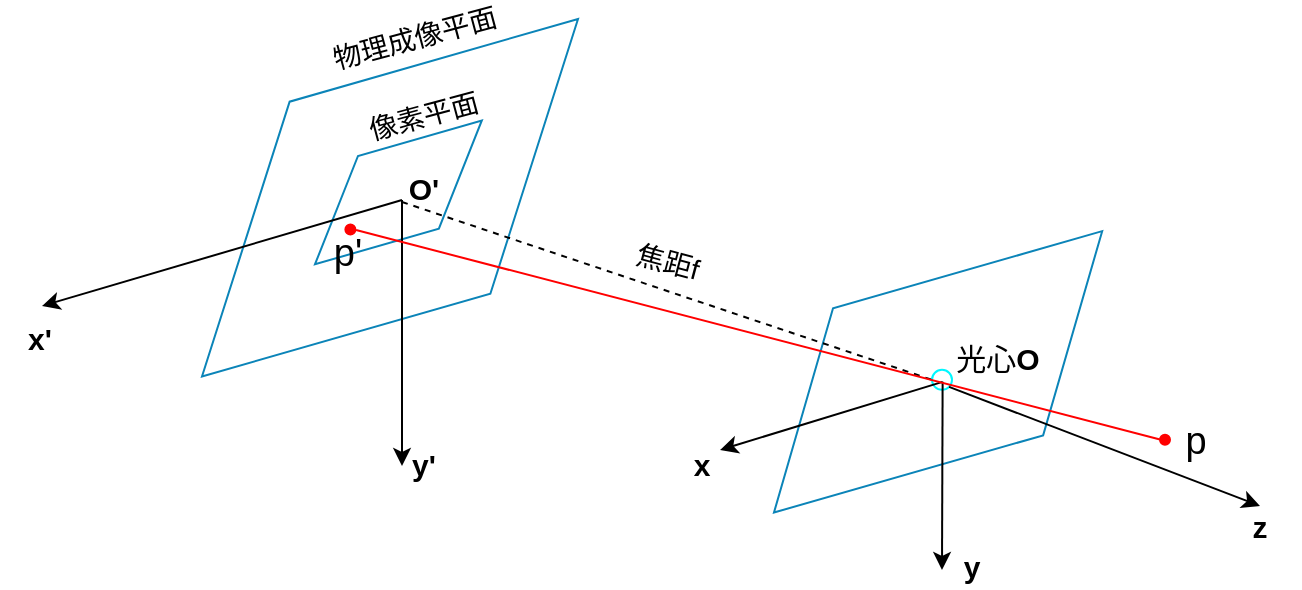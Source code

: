 <mxfile version="14.4.9" type="github">
  <diagram id="WRzdULnW6Vfhu5xPQpba" name="Page-1">
    <mxGraphModel dx="2249" dy="762" grid="1" gridSize="10" guides="1" tooltips="1" connect="1" arrows="1" fold="1" page="1" pageScale="1" pageWidth="827" pageHeight="1169" math="0" shadow="0">
      <root>
        <mxCell id="0" />
        <mxCell id="1" parent="0" />
        <mxCell id="khOET2NIEh_R82iqiIjk-8" value="" style="shape=parallelogram;perimeter=parallelogramPerimeter;whiteSpace=wrap;html=1;fixedSize=1;size=56.52;rotation=344;fillColor=#FFFFFF;strokeColor=#0B84B8;" parent="1" vertex="1">
          <mxGeometry x="340.78" y="197.92" width="196.52" height="90" as="geometry" />
        </mxCell>
        <mxCell id="khOET2NIEh_R82iqiIjk-1" value="" style="shape=parallelogram;perimeter=parallelogramPerimeter;whiteSpace=wrap;html=1;fixedSize=1;size=80;rotation=344;strokeColor=#0B84B8;fillColor=#FFFFFF;" parent="1" vertex="1">
          <mxGeometry x="50" y="95.87" width="230" height="120" as="geometry" />
        </mxCell>
        <mxCell id="khOET2NIEh_R82iqiIjk-3" value="" style="shape=parallelogram;perimeter=parallelogramPerimeter;whiteSpace=wrap;html=1;fixedSize=1;size=35.57;rotation=344;fillColor=#FFFFFF;strokeColor=#0B84B8;" parent="1" vertex="1">
          <mxGeometry x="119.22" y="130.11" width="99.99" height="46.12" as="geometry" />
        </mxCell>
        <mxCell id="khOET2NIEh_R82iqiIjk-5" value="" style="endArrow=classic;html=1;" parent="1" edge="1">
          <mxGeometry width="50" height="50" relative="1" as="geometry">
            <mxPoint x="171" y="157" as="sourcePoint" />
            <mxPoint x="-9" y="210" as="targetPoint" />
          </mxGeometry>
        </mxCell>
        <mxCell id="khOET2NIEh_R82iqiIjk-6" value="" style="endArrow=classic;html=1;" parent="1" edge="1">
          <mxGeometry width="50" height="50" relative="1" as="geometry">
            <mxPoint x="171" y="157" as="sourcePoint" />
            <mxPoint x="171" y="290" as="targetPoint" />
          </mxGeometry>
        </mxCell>
        <mxCell id="khOET2NIEh_R82iqiIjk-9" value="" style="ellipse;whiteSpace=wrap;html=1;strokeColor=#00F7FF;fillColor=#FFFFFF;" parent="1" vertex="1">
          <mxGeometry x="436" y="241.92" width="10" height="10" as="geometry" />
        </mxCell>
        <mxCell id="khOET2NIEh_R82iqiIjk-11" value="" style="endArrow=none;dashed=1;html=1;entryX=0;entryY=0.5;entryDx=0;entryDy=0;" parent="1" target="khOET2NIEh_R82iqiIjk-9" edge="1">
          <mxGeometry width="50" height="50" relative="1" as="geometry">
            <mxPoint x="171" y="158" as="sourcePoint" />
            <mxPoint x="431" y="198" as="targetPoint" />
          </mxGeometry>
        </mxCell>
        <mxCell id="khOET2NIEh_R82iqiIjk-12" value="" style="endArrow=classic;html=1;exitX=1;exitY=1;exitDx=0;exitDy=0;" parent="1" source="khOET2NIEh_R82iqiIjk-9" edge="1">
          <mxGeometry width="50" height="50" relative="1" as="geometry">
            <mxPoint x="380" y="250" as="sourcePoint" />
            <mxPoint x="600" y="310" as="targetPoint" />
          </mxGeometry>
        </mxCell>
        <mxCell id="khOET2NIEh_R82iqiIjk-13" value="" style="endArrow=classic;html=1;" parent="1" edge="1">
          <mxGeometry width="50" height="50" relative="1" as="geometry">
            <mxPoint x="441.31" y="247.92" as="sourcePoint" />
            <mxPoint x="330" y="282" as="targetPoint" />
          </mxGeometry>
        </mxCell>
        <mxCell id="khOET2NIEh_R82iqiIjk-14" value="" style="endArrow=classic;html=1;" parent="1" edge="1">
          <mxGeometry width="50" height="50" relative="1" as="geometry">
            <mxPoint x="441.31" y="247.92" as="sourcePoint" />
            <mxPoint x="441" y="342" as="targetPoint" />
          </mxGeometry>
        </mxCell>
        <mxCell id="khOET2NIEh_R82iqiIjk-15" value="" style="endArrow=none;html=1;exitX=0.173;exitY=0.676;exitDx=0;exitDy=0;exitPerimeter=0;fillColor=#a20025;strokeColor=#FF0000;" parent="1" edge="1">
          <mxGeometry width="50" height="50" relative="1" as="geometry">
            <mxPoint x="148.022" y="171.985" as="sourcePoint" />
            <mxPoint x="550" y="276.786" as="targetPoint" />
          </mxGeometry>
        </mxCell>
        <mxCell id="khOET2NIEh_R82iqiIjk-17" value="&lt;font style=&quot;font-size: 19px&quot;&gt;p&#39;&lt;/font&gt;" style="text;html=1;strokeColor=none;fillColor=none;align=center;verticalAlign=middle;whiteSpace=wrap;rounded=0;" parent="1" vertex="1">
          <mxGeometry x="134.19" y="173" width="20" height="22" as="geometry" />
        </mxCell>
        <mxCell id="khOET2NIEh_R82iqiIjk-18" value="&lt;font style=&quot;font-size: 14px&quot;&gt;像素平面&lt;/font&gt;" style="text;html=1;strokeColor=none;fillColor=none;align=center;verticalAlign=middle;whiteSpace=wrap;rounded=0;rotation=-15;" parent="1" vertex="1">
          <mxGeometry x="152" y="115" width="60" as="geometry" />
        </mxCell>
        <mxCell id="khOET2NIEh_R82iqiIjk-19" value="&lt;font style=&quot;font-size: 14px&quot;&gt;物理成像平面&lt;/font&gt;" style="text;html=1;strokeColor=none;fillColor=none;align=center;verticalAlign=middle;whiteSpace=wrap;rounded=0;rotation=-15;" parent="1" vertex="1">
          <mxGeometry x="130.28" y="75.83" width="94.69" as="geometry" />
        </mxCell>
        <mxCell id="khOET2NIEh_R82iqiIjk-20" value="" style="ellipse;whiteSpace=wrap;html=1;fillColor=#FF0000;strokeColor=#FF0000;" parent="1" vertex="1">
          <mxGeometry x="550" y="274.42" width="5" height="5" as="geometry" />
        </mxCell>
        <mxCell id="khOET2NIEh_R82iqiIjk-21" value="" style="ellipse;whiteSpace=wrap;html=1;fillColor=#FF0000;strokeColor=#FF0000;" parent="1" vertex="1">
          <mxGeometry x="142.69" y="169.23" width="5" height="5" as="geometry" />
        </mxCell>
        <mxCell id="khOET2NIEh_R82iqiIjk-22" value="&lt;font size=&quot;1&quot;&gt;&lt;b style=&quot;font-size: 15px&quot;&gt;O&#39;&lt;/b&gt;&lt;/font&gt;" style="text;html=1;strokeColor=none;fillColor=none;align=center;verticalAlign=middle;whiteSpace=wrap;rounded=0;" parent="1" vertex="1">
          <mxGeometry x="162" y="141.17" width="40" height="20" as="geometry" />
        </mxCell>
        <mxCell id="khOET2NIEh_R82iqiIjk-23" value="&lt;font style=&quot;font-size: 15px&quot;&gt;光心&lt;b&gt;O&lt;/b&gt;&lt;/font&gt;" style="text;html=1;strokeColor=none;fillColor=none;align=center;verticalAlign=middle;whiteSpace=wrap;rounded=0;" parent="1" vertex="1">
          <mxGeometry x="442" y="225.92" width="54" height="20" as="geometry" />
        </mxCell>
        <mxCell id="khOET2NIEh_R82iqiIjk-24" value="&lt;font size=&quot;1&quot;&gt;&lt;b style=&quot;font-size: 15px&quot;&gt;x&#39;&lt;/b&gt;&lt;/font&gt;" style="text;html=1;strokeColor=none;fillColor=none;align=center;verticalAlign=middle;whiteSpace=wrap;rounded=0;" parent="1" vertex="1">
          <mxGeometry x="-30" y="215.87" width="40" height="20" as="geometry" />
        </mxCell>
        <mxCell id="khOET2NIEh_R82iqiIjk-25" value="&lt;font size=&quot;1&quot;&gt;&lt;b style=&quot;font-size: 15px&quot;&gt;y&#39;&lt;/b&gt;&lt;/font&gt;" style="text;html=1;strokeColor=none;fillColor=none;align=center;verticalAlign=middle;whiteSpace=wrap;rounded=0;" parent="1" vertex="1">
          <mxGeometry x="162" y="279.42" width="40" height="20" as="geometry" />
        </mxCell>
        <mxCell id="khOET2NIEh_R82iqiIjk-26" value="&lt;font size=&quot;1&quot;&gt;&lt;b style=&quot;font-size: 15px&quot;&gt;x&lt;/b&gt;&lt;/font&gt;" style="text;html=1;strokeColor=none;fillColor=none;align=center;verticalAlign=middle;whiteSpace=wrap;rounded=0;" parent="1" vertex="1">
          <mxGeometry x="300.78" y="279.42" width="40" height="20" as="geometry" />
        </mxCell>
        <mxCell id="khOET2NIEh_R82iqiIjk-27" value="&lt;b&gt;&lt;font style=&quot;font-size: 15px&quot;&gt;y&lt;/font&gt;&lt;/b&gt;" style="text;html=1;strokeColor=none;fillColor=none;align=center;verticalAlign=middle;whiteSpace=wrap;rounded=0;" parent="1" vertex="1">
          <mxGeometry x="436" y="330" width="40" height="20" as="geometry" />
        </mxCell>
        <mxCell id="khOET2NIEh_R82iqiIjk-28" value="&lt;font style=&quot;font-size: 14px&quot;&gt;焦距f&lt;/font&gt;" style="text;html=1;strokeColor=none;fillColor=none;align=center;verticalAlign=middle;whiteSpace=wrap;rounded=0;rotation=15;" parent="1" vertex="1">
          <mxGeometry x="284" y="178" width="40" height="20" as="geometry" />
        </mxCell>
        <mxCell id="WB7BnwC0B3xb2Pj1MGOp-1" value="&lt;font style=&quot;font-size: 19px&quot;&gt;p&lt;/font&gt;" style="text;html=1;strokeColor=none;fillColor=none;align=center;verticalAlign=middle;whiteSpace=wrap;rounded=0;" parent="1" vertex="1">
          <mxGeometry x="558" y="267.42" width="20" height="22" as="geometry" />
        </mxCell>
        <mxCell id="Tx9rSXe6-Apx5x_m1vB3-1" value="&lt;b&gt;&lt;font style=&quot;font-size: 15px&quot;&gt;z&lt;/font&gt;&lt;/b&gt;" style="text;html=1;strokeColor=none;fillColor=none;align=center;verticalAlign=middle;whiteSpace=wrap;rounded=0;" vertex="1" parent="1">
          <mxGeometry x="580" y="310" width="40" height="20" as="geometry" />
        </mxCell>
      </root>
    </mxGraphModel>
  </diagram>
</mxfile>
